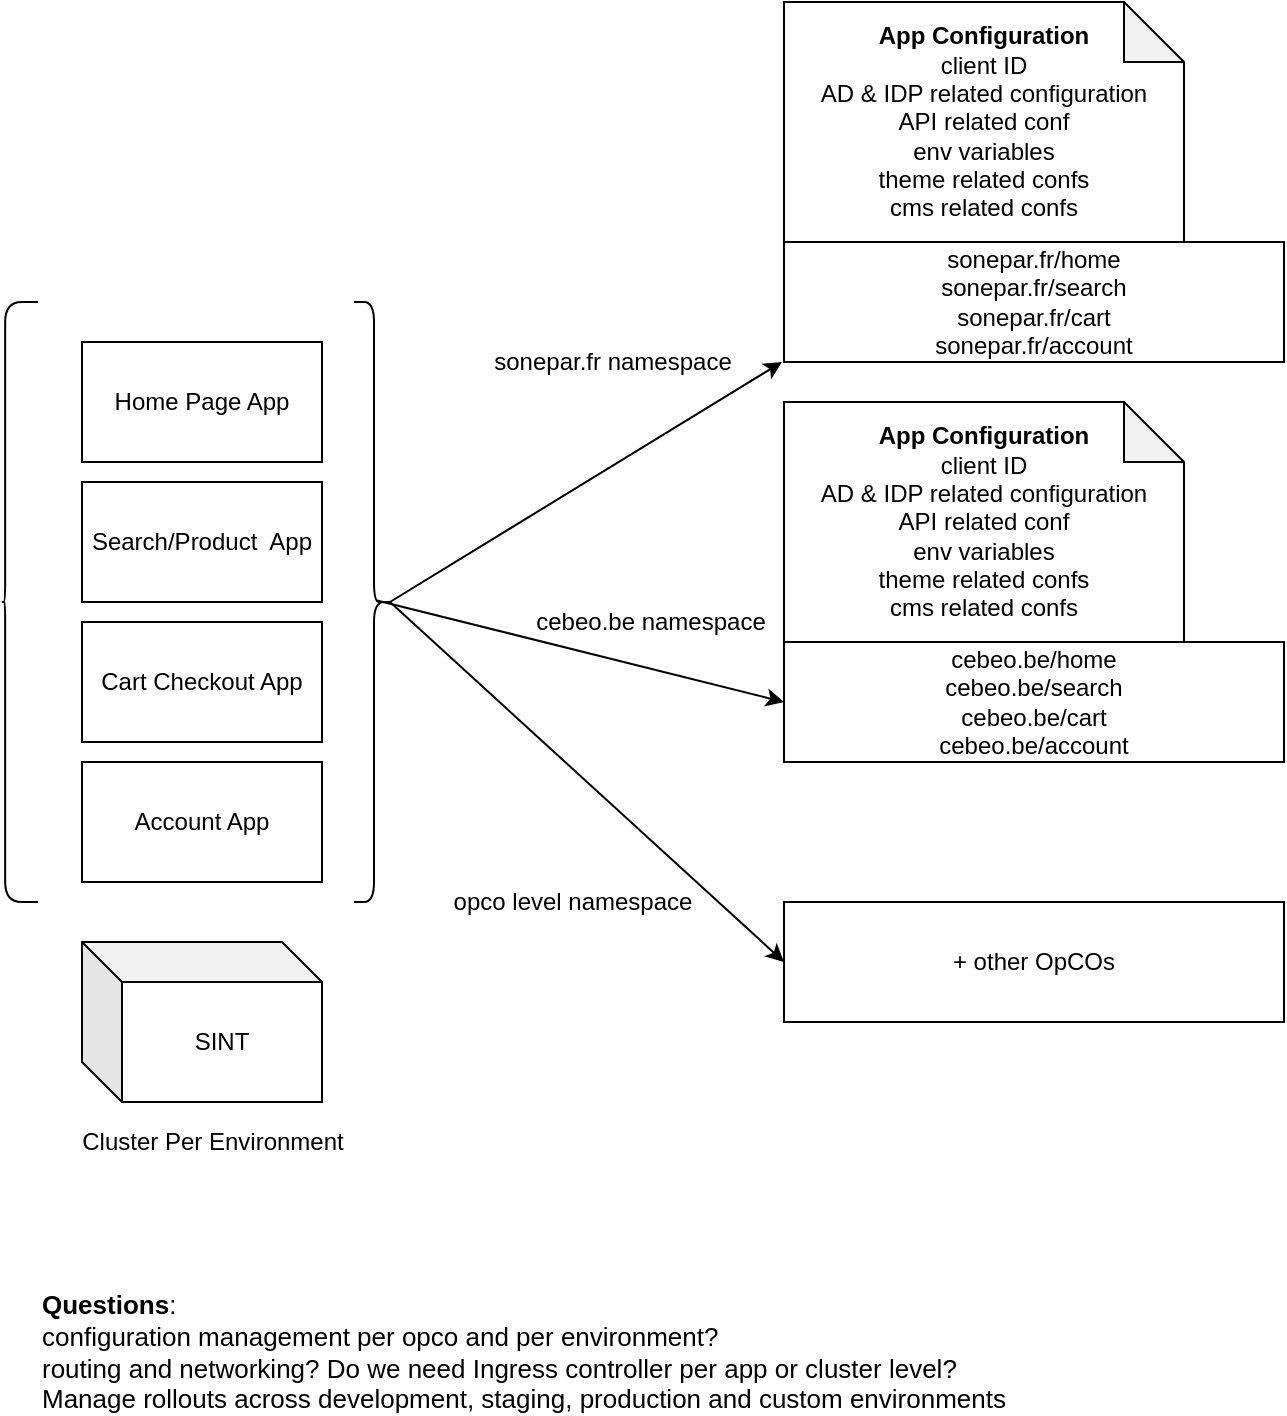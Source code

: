 <mxfile version="13.8.5" type="github">
  <diagram id="gX5xE_9bdZ2ldvqt_yZb" name="Page-1">
    <mxGraphModel dx="946" dy="614" grid="1" gridSize="10" guides="1" tooltips="1" connect="1" arrows="1" fold="1" page="1" pageScale="1" pageWidth="827" pageHeight="1169" math="0" shadow="0">
      <root>
        <mxCell id="0" />
        <mxCell id="1" parent="0" />
        <mxCell id="zRgTGlAYgOwRYu9JpwOK-1" value="Home Page App" style="rounded=0;whiteSpace=wrap;html=1;" vertex="1" parent="1">
          <mxGeometry x="130" y="170" width="120" height="60" as="geometry" />
        </mxCell>
        <mxCell id="zRgTGlAYgOwRYu9JpwOK-2" value="Search/Product&amp;nbsp; App" style="rounded=0;whiteSpace=wrap;html=1;" vertex="1" parent="1">
          <mxGeometry x="130" y="240" width="120" height="60" as="geometry" />
        </mxCell>
        <mxCell id="zRgTGlAYgOwRYu9JpwOK-3" value="Cart Checkout App" style="rounded=0;whiteSpace=wrap;html=1;" vertex="1" parent="1">
          <mxGeometry x="130" y="310" width="120" height="60" as="geometry" />
        </mxCell>
        <mxCell id="zRgTGlAYgOwRYu9JpwOK-4" value="Account App" style="rounded=0;whiteSpace=wrap;html=1;" vertex="1" parent="1">
          <mxGeometry x="130" y="380" width="120" height="60" as="geometry" />
        </mxCell>
        <mxCell id="zRgTGlAYgOwRYu9JpwOK-5" value="sonepar.fr/home&lt;br&gt;sonepar.fr/search&lt;br&gt;sonepar.fr/cart&lt;br&gt;sonepar.fr/account" style="rounded=0;whiteSpace=wrap;html=1;" vertex="1" parent="1">
          <mxGeometry x="481" y="120" width="250" height="60" as="geometry" />
        </mxCell>
        <mxCell id="zRgTGlAYgOwRYu9JpwOK-7" value="+ other OpCOs" style="rounded=0;whiteSpace=wrap;html=1;" vertex="1" parent="1">
          <mxGeometry x="481" y="450" width="250" height="60" as="geometry" />
        </mxCell>
        <mxCell id="zRgTGlAYgOwRYu9JpwOK-9" value="" style="shape=curlyBracket;whiteSpace=wrap;html=1;rounded=1;rotation=-180;" vertex="1" parent="1">
          <mxGeometry x="266" y="150" width="20" height="300" as="geometry" />
        </mxCell>
        <mxCell id="zRgTGlAYgOwRYu9JpwOK-10" value="cebeo.be/home&lt;br&gt;cebeo.be/search&lt;br&gt;cebeo.be/cart&lt;br&gt;cebeo.be/account" style="rounded=0;whiteSpace=wrap;html=1;" vertex="1" parent="1">
          <mxGeometry x="481" y="320" width="250" height="60" as="geometry" />
        </mxCell>
        <mxCell id="zRgTGlAYgOwRYu9JpwOK-11" value="" style="endArrow=classic;html=1;exitX=0.1;exitY=0.5;exitDx=0;exitDy=0;exitPerimeter=0;" edge="1" parent="1" source="zRgTGlAYgOwRYu9JpwOK-9">
          <mxGeometry width="50" height="50" relative="1" as="geometry">
            <mxPoint x="390" y="320" as="sourcePoint" />
            <mxPoint x="480" y="180" as="targetPoint" />
          </mxGeometry>
        </mxCell>
        <mxCell id="zRgTGlAYgOwRYu9JpwOK-12" value="" style="endArrow=classic;html=1;exitX=0.45;exitY=0.503;exitDx=0;exitDy=0;exitPerimeter=0;entryX=0;entryY=0.5;entryDx=0;entryDy=0;" edge="1" parent="1" source="zRgTGlAYgOwRYu9JpwOK-9" target="zRgTGlAYgOwRYu9JpwOK-10">
          <mxGeometry width="50" height="50" relative="1" as="geometry">
            <mxPoint x="390" y="320" as="sourcePoint" />
            <mxPoint x="480" y="290" as="targetPoint" />
          </mxGeometry>
        </mxCell>
        <mxCell id="zRgTGlAYgOwRYu9JpwOK-13" value="" style="endArrow=classic;html=1;entryX=0;entryY=0.5;entryDx=0;entryDy=0;exitX=0.1;exitY=0.5;exitDx=0;exitDy=0;exitPerimeter=0;" edge="1" parent="1" source="zRgTGlAYgOwRYu9JpwOK-9" target="zRgTGlAYgOwRYu9JpwOK-7">
          <mxGeometry width="50" height="50" relative="1" as="geometry">
            <mxPoint x="390" y="320" as="sourcePoint" />
            <mxPoint x="440" y="270" as="targetPoint" />
          </mxGeometry>
        </mxCell>
        <mxCell id="zRgTGlAYgOwRYu9JpwOK-14" value="&lt;b&gt;App Configuration&lt;/b&gt;&lt;br&gt;client ID&lt;br&gt;AD &amp;amp; IDP related configuration&lt;br&gt;API related conf&lt;br&gt;env variables&lt;br&gt;theme related confs&lt;br&gt;cms related confs" style="shape=note;whiteSpace=wrap;html=1;backgroundOutline=1;darkOpacity=0.05;" vertex="1" parent="1">
          <mxGeometry x="481" width="200" height="120" as="geometry" />
        </mxCell>
        <mxCell id="zRgTGlAYgOwRYu9JpwOK-15" value="SINT" style="shape=cube;whiteSpace=wrap;html=1;boundedLbl=1;backgroundOutline=1;darkOpacity=0.05;darkOpacity2=0.1;" vertex="1" parent="1">
          <mxGeometry x="130" y="470" width="120" height="80" as="geometry" />
        </mxCell>
        <mxCell id="zRgTGlAYgOwRYu9JpwOK-18" value="Cluster Per Environment" style="text;html=1;resizable=0;autosize=1;align=center;verticalAlign=middle;points=[];fillColor=none;strokeColor=none;rounded=0;" vertex="1" parent="1">
          <mxGeometry x="120" y="560" width="150" height="20" as="geometry" />
        </mxCell>
        <mxCell id="zRgTGlAYgOwRYu9JpwOK-20" value="sonepar.fr namespace" style="text;html=1;align=center;verticalAlign=middle;resizable=0;points=[];autosize=1;" vertex="1" parent="1">
          <mxGeometry x="330" y="170" width="130" height="20" as="geometry" />
        </mxCell>
        <mxCell id="zRgTGlAYgOwRYu9JpwOK-21" value="cebeo.be namespace" style="text;html=1;align=center;verticalAlign=middle;resizable=0;points=[];autosize=1;" vertex="1" parent="1">
          <mxGeometry x="349" y="300" width="130" height="20" as="geometry" />
        </mxCell>
        <mxCell id="zRgTGlAYgOwRYu9JpwOK-23" value="opco level namespace" style="text;html=1;align=center;verticalAlign=middle;resizable=0;points=[];autosize=1;" vertex="1" parent="1">
          <mxGeometry x="310" y="440" width="130" height="20" as="geometry" />
        </mxCell>
        <mxCell id="zRgTGlAYgOwRYu9JpwOK-25" value="&lt;b&gt;App Configuration&lt;/b&gt;&lt;br&gt;client ID&lt;br&gt;AD &amp;amp; IDP related configuration&lt;br&gt;API related conf&lt;br&gt;env variables&lt;br&gt;theme related confs&lt;br&gt;cms related confs" style="shape=note;whiteSpace=wrap;html=1;backgroundOutline=1;darkOpacity=0.05;" vertex="1" parent="1">
          <mxGeometry x="481" y="200" width="200" height="120" as="geometry" />
        </mxCell>
        <mxCell id="zRgTGlAYgOwRYu9JpwOK-26" value="" style="shape=curlyBracket;whiteSpace=wrap;html=1;rounded=1;rotation=0;size=0.088;" vertex="1" parent="1">
          <mxGeometry x="90" y="150" width="18" height="300" as="geometry" />
        </mxCell>
        <mxCell id="zRgTGlAYgOwRYu9JpwOK-27" value="&lt;font style=&quot;font-size: 13px&quot;&gt;&lt;b&gt;Questions&lt;/b&gt;:&lt;br&gt;configuration management per opco and per environment?&lt;br&gt;routing and networking? Do we need Ingress controller per app or cluster level?&lt;br&gt;Manage rollouts&amp;nbsp;across development, staging, production and custom environments&lt;/font&gt;" style="text;html=1;resizable=0;autosize=1;align=left;verticalAlign=middle;points=[];fillColor=none;strokeColor=none;rounded=0;" vertex="1" parent="1">
          <mxGeometry x="108" y="645" width="500" height="60" as="geometry" />
        </mxCell>
      </root>
    </mxGraphModel>
  </diagram>
</mxfile>
